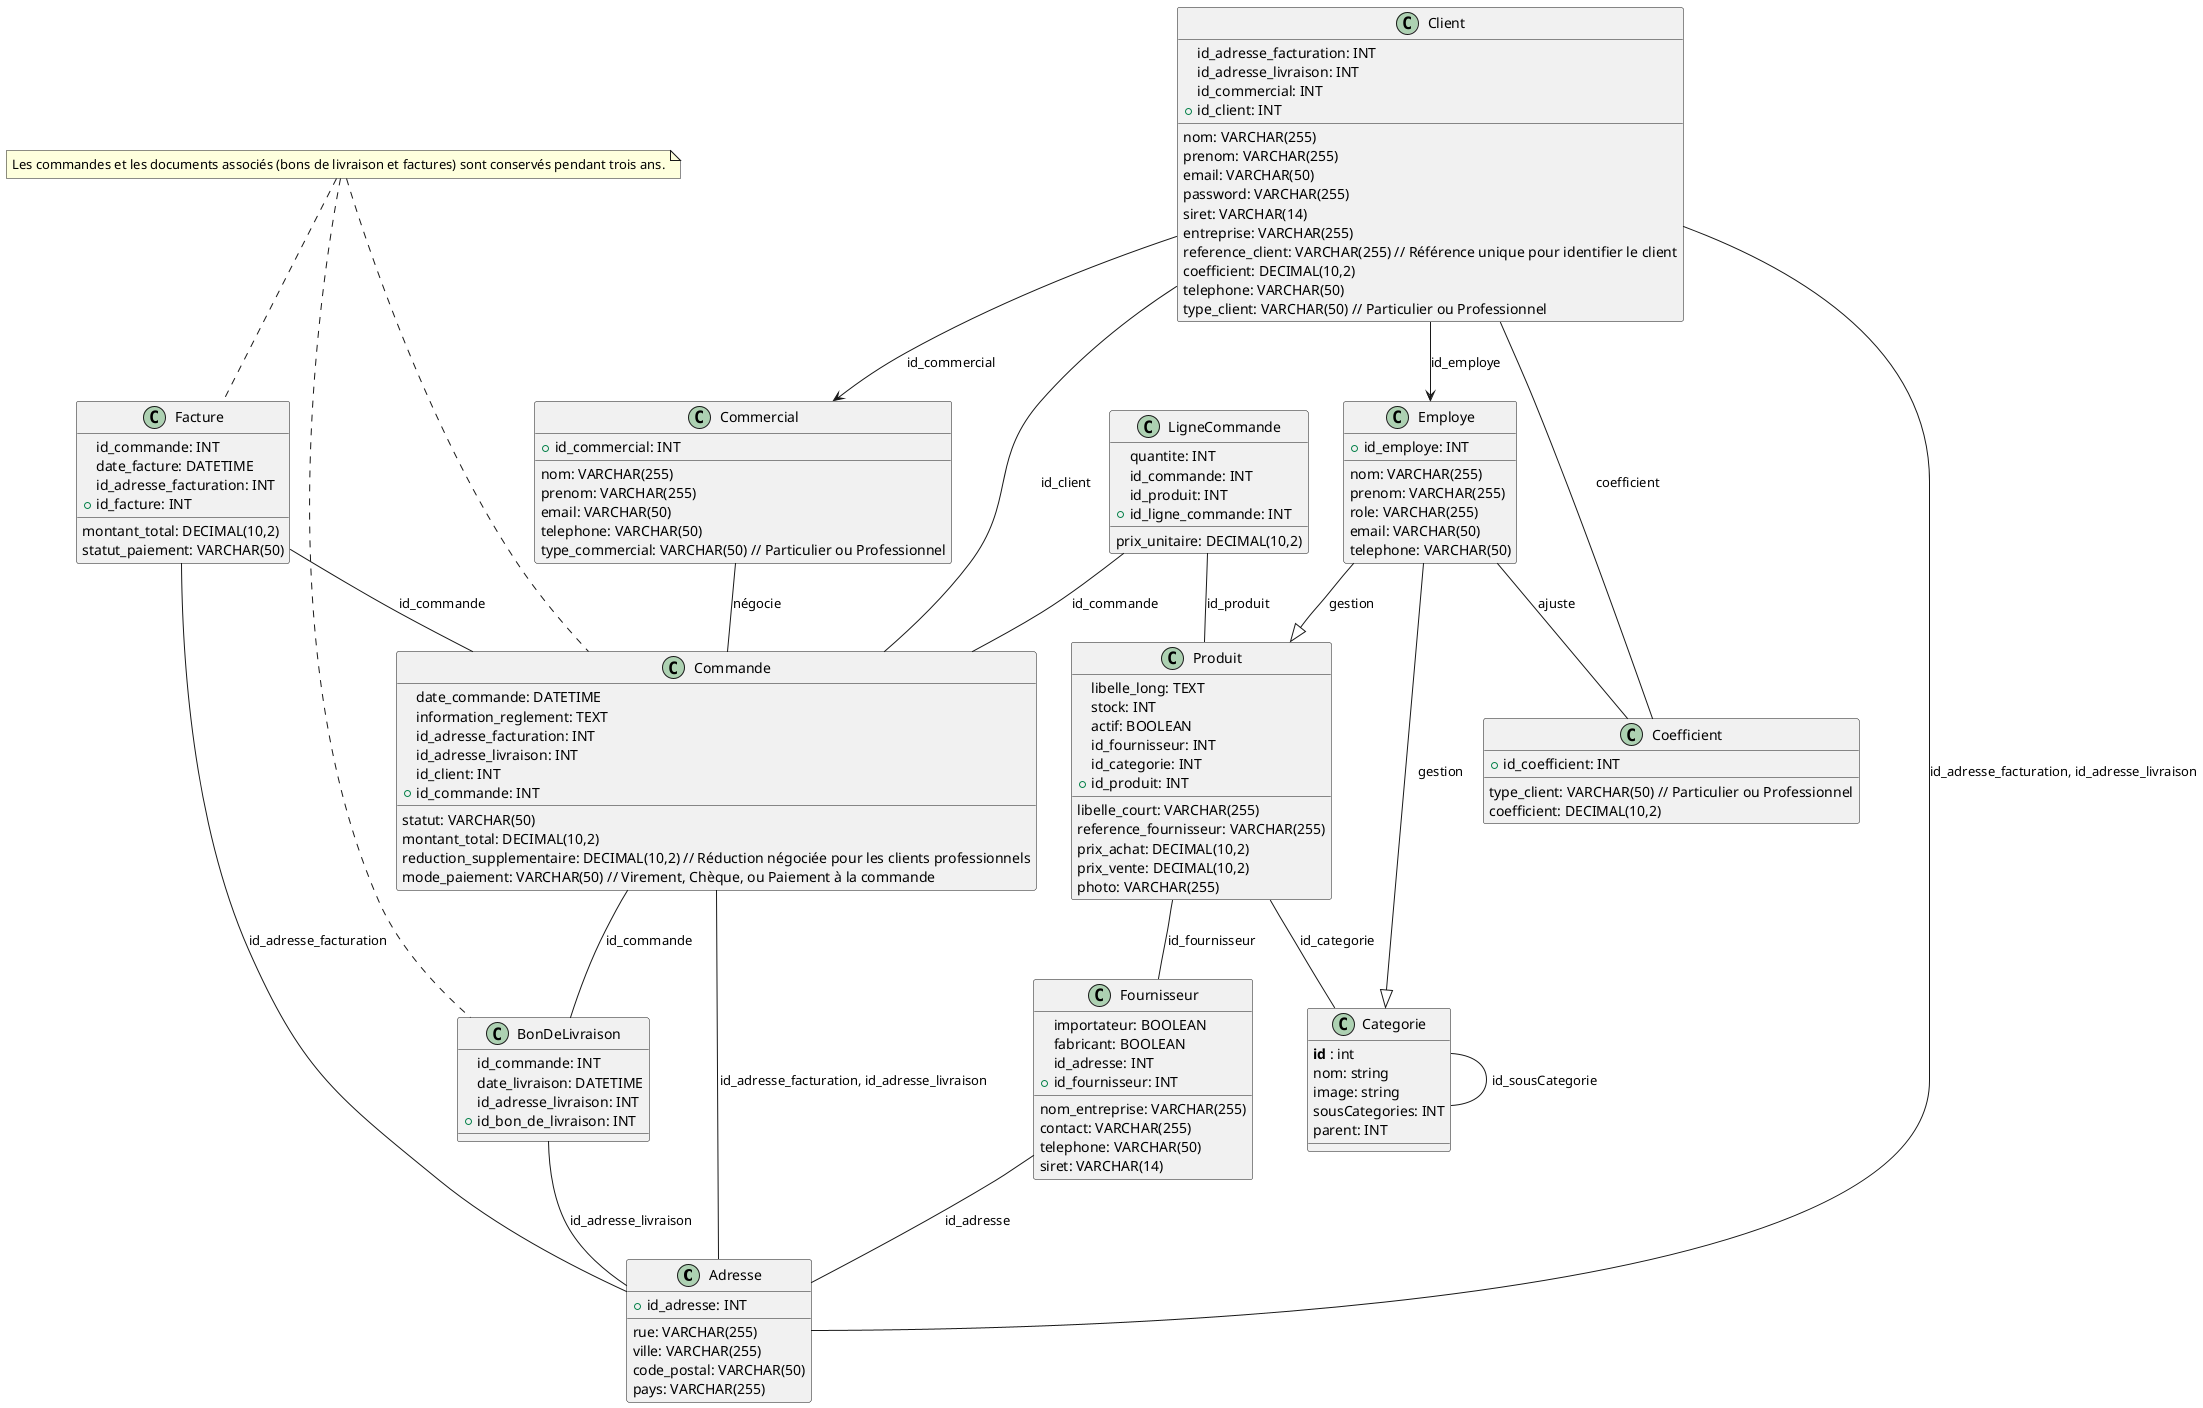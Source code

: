 @startuml diagramme_classe

class Adresse {
  rue: VARCHAR(255)
  ville: VARCHAR(255)
  code_postal: VARCHAR(50)
  pays: VARCHAR(255)
  +id_adresse: INT
}

class Client {
  nom: VARCHAR(255)
  prenom: VARCHAR(255)
  email: VARCHAR(50)
  password: VARCHAR(255)
  siret: VARCHAR(14)
  entreprise: VARCHAR(255)
  reference_client: VARCHAR(255) // Référence unique pour identifier le client
  coefficient: DECIMAL(10,2)
  telephone: VARCHAR(50)
  id_adresse_facturation: INT
  id_adresse_livraison: INT
  type_client: VARCHAR(50) // Particulier ou Professionnel
  id_commercial: INT
  +id_client: INT
}

class Employe {
  nom: VARCHAR(255)
  prenom: VARCHAR(255)
  role: VARCHAR(255)
  email: VARCHAR(50)
  telephone: VARCHAR(50)
  +id_employe: INT
}

class Commercial {
  nom: VARCHAR(255)
  prenom: VARCHAR(255)
  email: VARCHAR(50)
  telephone: VARCHAR(50)
  +id_commercial: INT
  type_commercial: VARCHAR(50) // Particulier ou Professionnel
}

class Fournisseur {
  nom_entreprise: VARCHAR(255)
  contact: VARCHAR(255)
  telephone: VARCHAR(50)
  siret: VARCHAR(14)
  importateur: BOOLEAN
  fabricant: BOOLEAN
  id_adresse: INT
  +id_fournisseur: INT
}

class Produit {
  libelle_court: VARCHAR(255)
  libelle_long: TEXT
  reference_fournisseur: VARCHAR(255)
  prix_achat: DECIMAL(10,2)
  prix_vente: DECIMAL(10,2)
  photo: VARCHAR(255)
  stock: INT
  actif: BOOLEAN
  id_fournisseur: INT
  id_categorie: INT
  +id_produit: INT
}

class Categorie {
  **id** : int
  nom: string
  image: string
  sousCategories: INT
  parent: INT
}

class Commande {
  date_commande: DATETIME
  statut: VARCHAR(50)
  montant_total: DECIMAL(10,2)
  reduction_supplementaire: DECIMAL(10,2) // Réduction négociée pour les clients professionnels
  mode_paiement: VARCHAR(50) // Virement, Chèque, ou Paiement à la commande
  information_reglement: TEXT
  id_adresse_facturation: INT
  id_adresse_livraison: INT
  id_client: INT
  +id_commande: INT
}

class LigneCommande {
  quantite: INT
  prix_unitaire: DECIMAL(10,2)
  id_commande: INT
  id_produit: INT
  +id_ligne_commande: INT
}

class BonDeLivraison {
  id_commande: INT
  date_livraison: DATETIME
  id_adresse_livraison: INT
  +id_bon_de_livraison: INT
}

class Facture {
  id_commande: INT
  date_facture: DATETIME
  montant_total: DECIMAL(10,2)
  statut_paiement: VARCHAR(50)
  id_adresse_facturation: INT
  +id_facture: INT
}

class Coefficient {
  type_client: VARCHAR(50) // Particulier ou Professionnel
  coefficient: DECIMAL(10,2)
  +id_coefficient: INT
}

note "Les commandes et les documents associés (bons de livraison et factures) sont conservés pendant trois ans." as N1

Client -- Adresse: id_adresse_facturation, id_adresse_livraison
Client --> Employe: id_employe
Client --> Commercial: id_commercial
Commande -- Client: id_client
Commande -- Adresse: id_adresse_facturation, id_adresse_livraison
Commande -- BonDeLivraison: id_commande
Fournisseur -- Adresse: id_adresse
Produit -- Fournisseur: id_fournisseur
Produit -- Categorie: id_categorie
LigneCommande -- Commande: id_commande
LigneCommande -- Produit: id_produit
BonDeLivraison -- Adresse: id_adresse_livraison
Facture -- Commande: id_commande
Facture -- Adresse: id_adresse_facturation
Categorie -- Categorie: id_sousCategorie
Employe --|> Produit: gestion
Employe --|> Categorie: gestion
Client -- Coefficient: coefficient
Employe -- Coefficient: ajuste
Commercial -- Commande: négocie

N1 .. Commande
N1 .. BonDeLivraison
N1 .. Facture

@enduml
